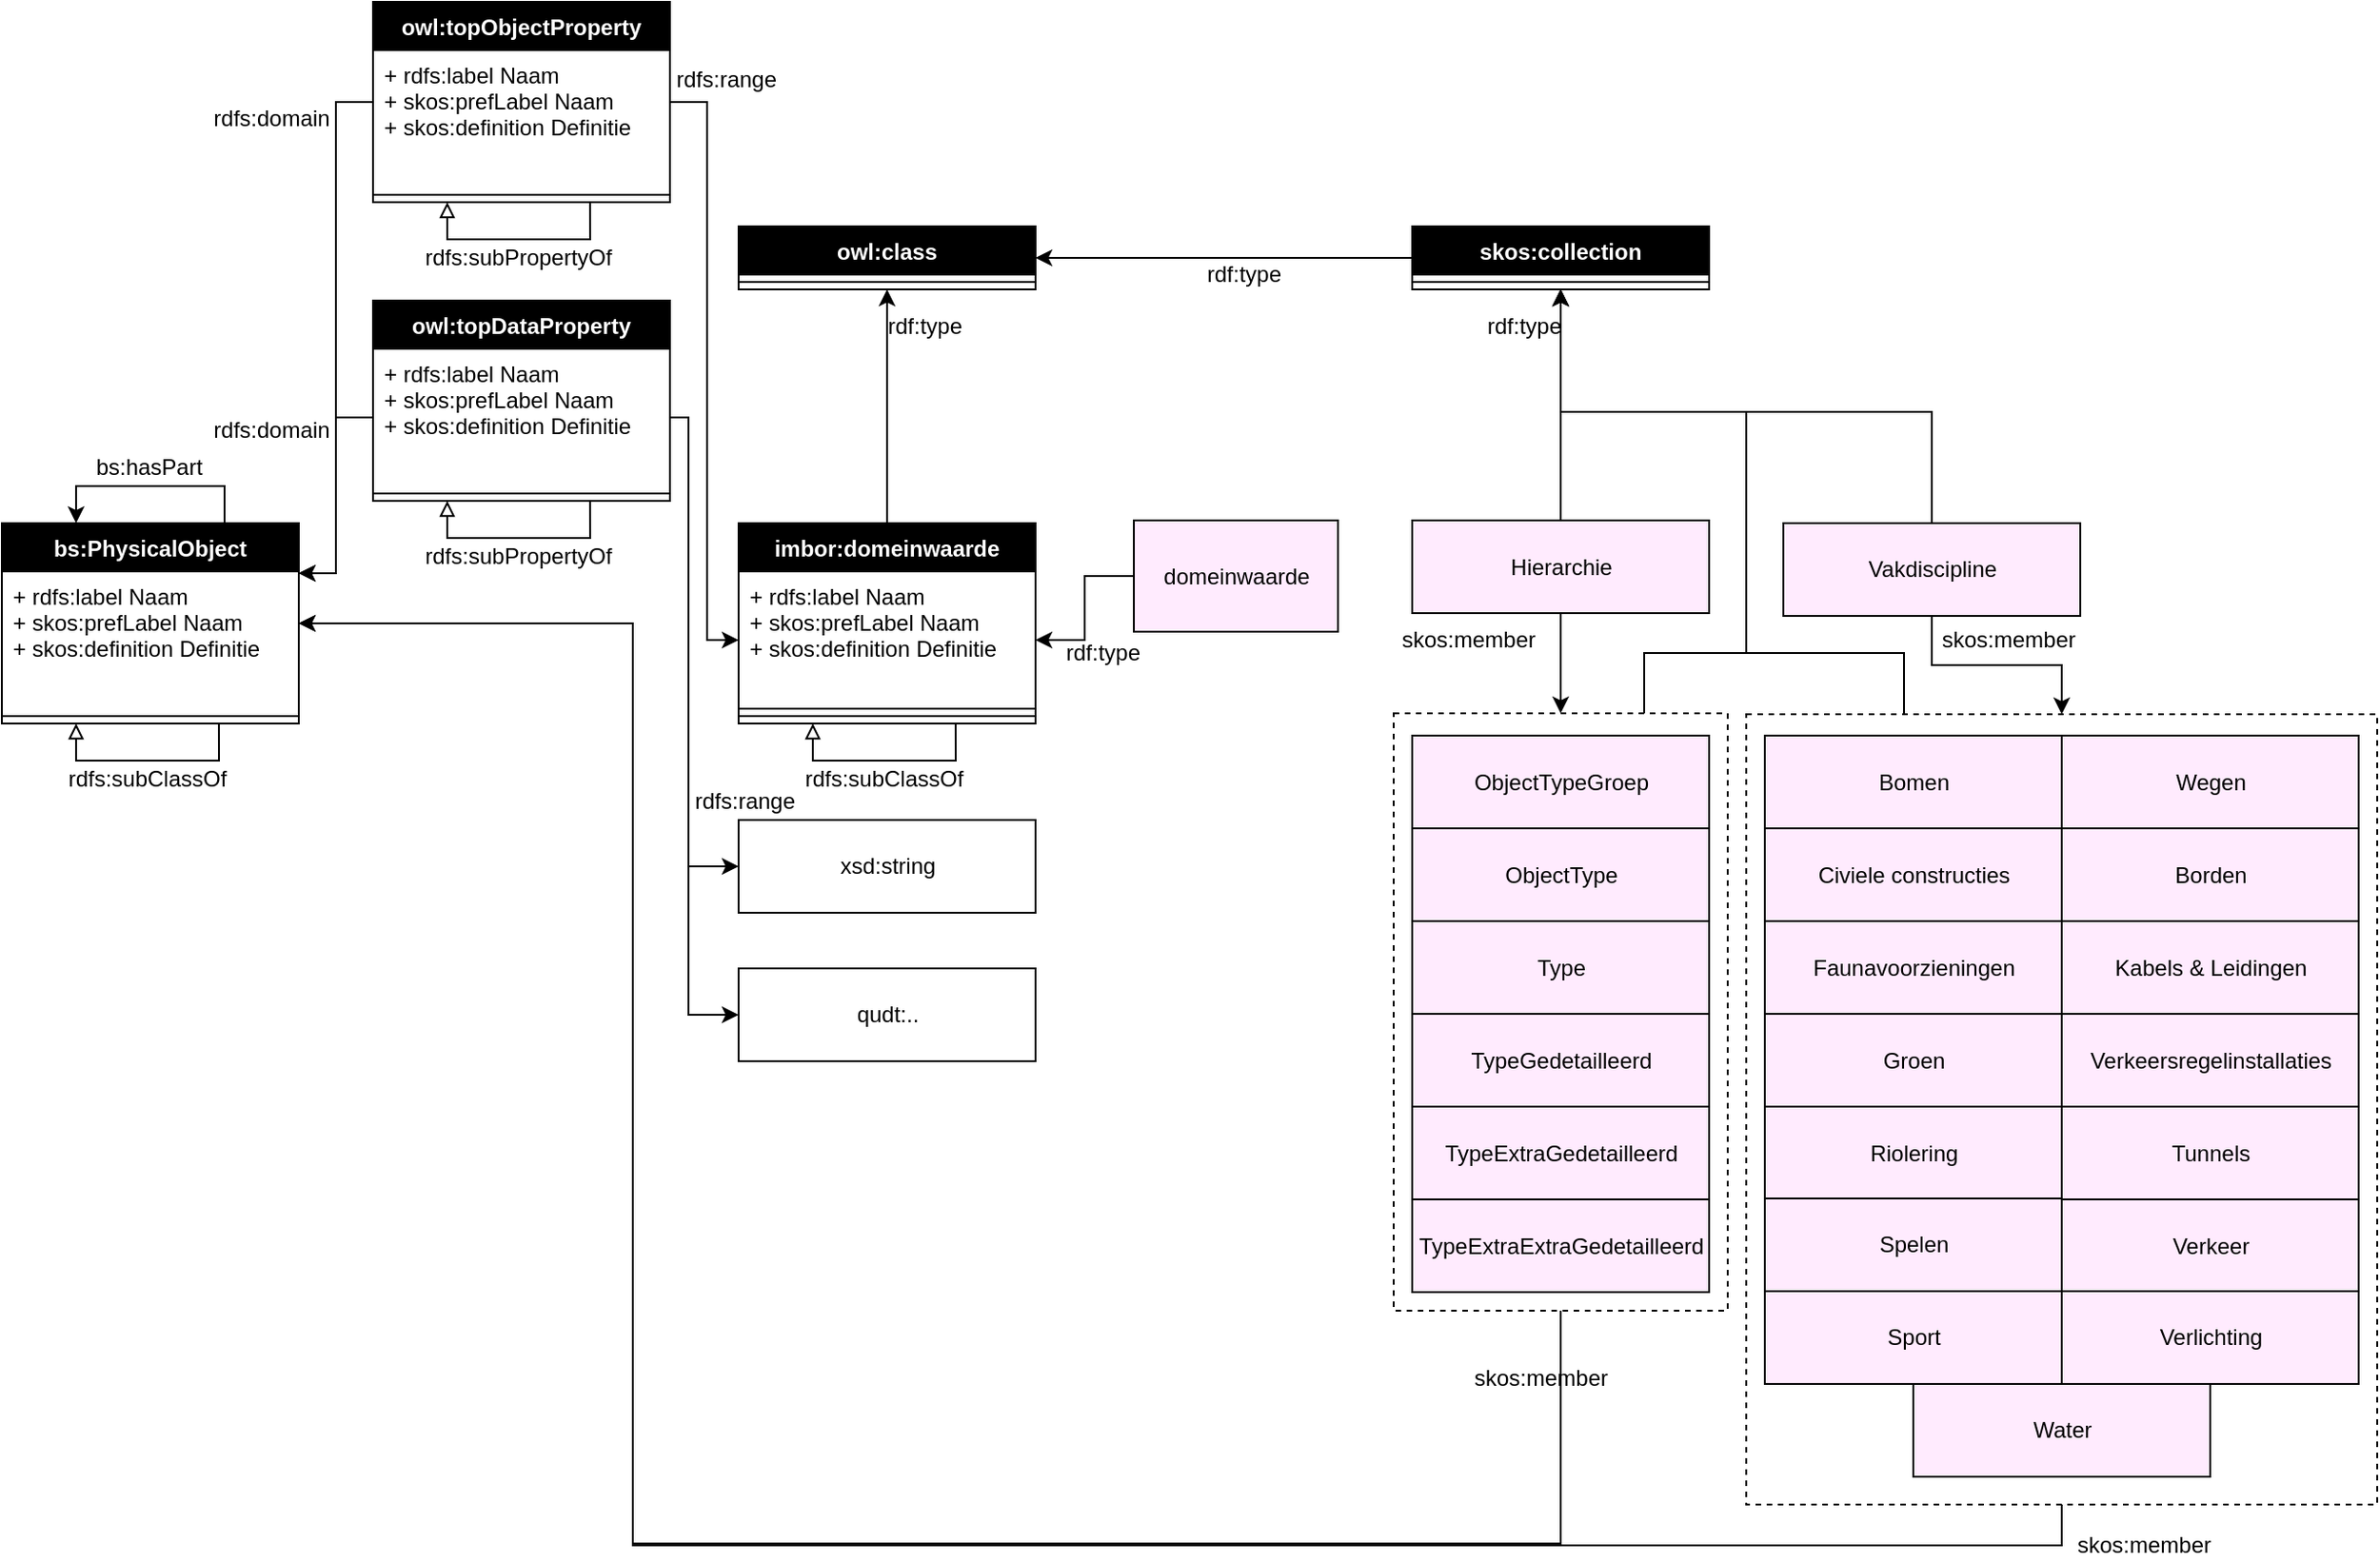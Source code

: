 <mxfile version="12.2.6" type="github" pages="1">
  <diagram id="utYtS54xPpHtGfqf7QsZ" name="Datamodel">
    <mxGraphModel dx="1664" dy="910" grid="1" gridSize="10" guides="1" tooltips="1" connect="1" arrows="1" fold="1" page="1" pageScale="1" pageWidth="1654" pageHeight="1169" background="#FFFFFF" math="0" shadow="0">
      <root>
        <mxCell id="o_YmawMCnEVRwT8X8Bis-0"/>
        <mxCell id="o_YmawMCnEVRwT8X8Bis-1" parent="o_YmawMCnEVRwT8X8Bis-0"/>
        <mxCell id="lGOHhQvc1lmKHhyaHtvI-134" value="" style="rounded=0;whiteSpace=wrap;html=1;fillColor=none;gradientColor=none;fontColor=#000000;dashed=1;strokeColor=#000000;" parent="o_YmawMCnEVRwT8X8Bis-1" vertex="1">
          <mxGeometry x="980" y="424" width="340" height="426" as="geometry"/>
        </mxCell>
        <mxCell id="lGOHhQvc1lmKHhyaHtvI-110" value="" style="rounded=0;whiteSpace=wrap;html=1;fillColor=none;gradientColor=none;fontColor=#000000;dashed=1;strokeColor=#000000;" parent="o_YmawMCnEVRwT8X8Bis-1" vertex="1">
          <mxGeometry x="790" y="423.5" width="180" height="322" as="geometry"/>
        </mxCell>
        <mxCell id="o_YmawMCnEVRwT8X8Bis-14" style="edgeStyle=orthogonalEdgeStyle;rounded=0;orthogonalLoop=1;jettySize=auto;html=1;exitX=0;exitY=0.5;exitDx=0;exitDy=0;labelBackgroundColor=none;fontColor=#000000;entryX=1;entryY=0.25;entryDx=0;entryDy=0;strokeColor=#000000;" parent="o_YmawMCnEVRwT8X8Bis-1" source="lGOHhQvc1lmKHhyaHtvI-51" target="lGOHhQvc1lmKHhyaHtvI-45" edge="1">
          <mxGeometry relative="1" as="geometry">
            <mxPoint x="230" y="321" as="targetPoint"/>
          </mxGeometry>
        </mxCell>
        <mxCell id="o_YmawMCnEVRwT8X8Bis-15" value="&lt;div&gt;rdfs:domain&lt;/div&gt;" style="text;html=1;resizable=0;points=[];align=center;verticalAlign=middle;labelBackgroundColor=none;fontColor=#000000;" parent="o_YmawMCnEVRwT8X8Bis-14" vertex="1" connectable="0">
          <mxGeometry x="-0.45" y="1" relative="1" as="geometry">
            <mxPoint x="-36" y="-52" as="offset"/>
          </mxGeometry>
        </mxCell>
        <mxCell id="lGOHhQvc1lmKHhyaHtvI-1" value="Hierarchie" style="html=1;fontColor=#000000;strokeColor=#000000;fillColor=#FFEBFE;" parent="o_YmawMCnEVRwT8X8Bis-1" vertex="1">
          <mxGeometry x="800" y="319.5" width="160" height="50" as="geometry"/>
        </mxCell>
        <mxCell id="lGOHhQvc1lmKHhyaHtvI-2" value="Vakdiscipline" style="html=1;fontColor=#000000;strokeColor=#000000;fillColor=#FFEBFE;" parent="o_YmawMCnEVRwT8X8Bis-1" vertex="1">
          <mxGeometry x="1000" y="321" width="160" height="50" as="geometry"/>
        </mxCell>
        <mxCell id="lGOHhQvc1lmKHhyaHtvI-5" style="edgeStyle=orthogonalEdgeStyle;rounded=0;orthogonalLoop=1;jettySize=auto;html=1;exitX=0.5;exitY=0;exitDx=0;exitDy=0;fontColor=#000000;labelBackgroundColor=none;entryX=0.5;entryY=1;entryDx=0;entryDy=0;strokeColor=#000000;" parent="o_YmawMCnEVRwT8X8Bis-1" source="lGOHhQvc1lmKHhyaHtvI-1" target="lGOHhQvc1lmKHhyaHtvI-88" edge="1">
          <mxGeometry relative="1" as="geometry">
            <mxPoint x="185" y="221" as="sourcePoint"/>
            <mxPoint x="870" y="221" as="targetPoint"/>
          </mxGeometry>
        </mxCell>
        <mxCell id="lGOHhQvc1lmKHhyaHtvI-6" value="rdf:type" style="text;html=1;resizable=0;points=[];align=center;verticalAlign=middle;labelBackgroundColor=none;fontColor=#000000;" parent="lGOHhQvc1lmKHhyaHtvI-5" vertex="1" connectable="0">
          <mxGeometry x="0.27" y="2" relative="1" as="geometry">
            <mxPoint x="-18" y="-26" as="offset"/>
          </mxGeometry>
        </mxCell>
        <mxCell id="lGOHhQvc1lmKHhyaHtvI-7" style="edgeStyle=orthogonalEdgeStyle;rounded=0;orthogonalLoop=1;jettySize=auto;html=1;exitX=0.5;exitY=0;exitDx=0;exitDy=0;fontColor=#000000;labelBackgroundColor=none;entryX=0.5;entryY=1;entryDx=0;entryDy=0;strokeColor=#000000;" parent="o_YmawMCnEVRwT8X8Bis-1" source="lGOHhQvc1lmKHhyaHtvI-2" target="lGOHhQvc1lmKHhyaHtvI-88" edge="1">
          <mxGeometry relative="1" as="geometry">
            <mxPoint x="572" y="446" as="sourcePoint"/>
            <mxPoint x="880" y="201" as="targetPoint"/>
            <Array as="points">
              <mxPoint x="1080" y="261"/>
              <mxPoint x="880" y="261"/>
            </Array>
          </mxGeometry>
        </mxCell>
        <mxCell id="lGOHhQvc1lmKHhyaHtvI-9" value="&lt;div&gt;ObjectTypeGroep&lt;/div&gt;" style="html=1;fontColor=#000000;strokeColor=#000000;fillColor=#FFEBFE;" parent="o_YmawMCnEVRwT8X8Bis-1" vertex="1">
          <mxGeometry x="800" y="435.5" width="160" height="50" as="geometry"/>
        </mxCell>
        <mxCell id="lGOHhQvc1lmKHhyaHtvI-10" value="&lt;div&gt;ObjectType&lt;/div&gt;" style="html=1;fontColor=#000000;strokeColor=#000000;fillColor=#FFEBFE;" parent="o_YmawMCnEVRwT8X8Bis-1" vertex="1">
          <mxGeometry x="800" y="485.5" width="160" height="50" as="geometry"/>
        </mxCell>
        <mxCell id="lGOHhQvc1lmKHhyaHtvI-11" value="&lt;div&gt;Type&lt;/div&gt;" style="html=1;fontColor=#000000;strokeColor=#000000;fillColor=#FFEBFE;" parent="o_YmawMCnEVRwT8X8Bis-1" vertex="1">
          <mxGeometry x="800" y="535.5" width="160" height="50" as="geometry"/>
        </mxCell>
        <mxCell id="lGOHhQvc1lmKHhyaHtvI-12" value="&lt;div&gt;TypeGedetailleerd&lt;/div&gt;" style="html=1;fontColor=#000000;strokeColor=#000000;fillColor=#FFEBFE;" parent="o_YmawMCnEVRwT8X8Bis-1" vertex="1">
          <mxGeometry x="800" y="585.5" width="160" height="50" as="geometry"/>
        </mxCell>
        <mxCell id="lGOHhQvc1lmKHhyaHtvI-13" value="&lt;div&gt;TypeExtraGedetailleerd&lt;/div&gt;" style="html=1;fontColor=#000000;strokeColor=#000000;fillColor=#FFEBFE;" parent="o_YmawMCnEVRwT8X8Bis-1" vertex="1">
          <mxGeometry x="800" y="635.5" width="160" height="50" as="geometry"/>
        </mxCell>
        <mxCell id="lGOHhQvc1lmKHhyaHtvI-17" value="&lt;div&gt;TypeExtraExtraGedetailleerd&lt;/div&gt;" style="html=1;fontColor=#000000;strokeColor=#000000;fillColor=#FFEBFE;" parent="o_YmawMCnEVRwT8X8Bis-1" vertex="1">
          <mxGeometry x="800" y="685.5" width="160" height="50" as="geometry"/>
        </mxCell>
        <mxCell id="lGOHhQvc1lmKHhyaHtvI-19" style="edgeStyle=orthogonalEdgeStyle;rounded=0;orthogonalLoop=1;jettySize=auto;html=1;exitX=0;exitY=0.5;exitDx=0;exitDy=0;entryX=1;entryY=0.25;entryDx=0;entryDy=0;labelBackgroundColor=none;fontColor=#000000;strokeColor=#000000;" parent="o_YmawMCnEVRwT8X8Bis-1" source="lGOHhQvc1lmKHhyaHtvI-57" target="lGOHhQvc1lmKHhyaHtvI-45" edge="1">
          <mxGeometry relative="1" as="geometry">
            <mxPoint x="490" y="76" as="sourcePoint"/>
            <mxPoint x="240" y="76" as="targetPoint"/>
          </mxGeometry>
        </mxCell>
        <mxCell id="lGOHhQvc1lmKHhyaHtvI-20" value="&lt;div&gt;rdfs:domain&lt;/div&gt;" style="text;html=1;resizable=0;points=[];align=center;verticalAlign=middle;labelBackgroundColor=none;fontColor=#000000;" parent="lGOHhQvc1lmKHhyaHtvI-19" vertex="1" connectable="0">
          <mxGeometry x="-0.45" y="1" relative="1" as="geometry">
            <mxPoint x="-36" y="-7" as="offset"/>
          </mxGeometry>
        </mxCell>
        <mxCell id="lGOHhQvc1lmKHhyaHtvI-27" style="edgeStyle=orthogonalEdgeStyle;rounded=0;orthogonalLoop=1;jettySize=auto;html=1;fontColor=#000000;labelBackgroundColor=none;exitX=0.75;exitY=0;exitDx=0;exitDy=0;entryX=0.25;entryY=0;entryDx=0;entryDy=0;strokeColor=#000000;" parent="o_YmawMCnEVRwT8X8Bis-1" source="lGOHhQvc1lmKHhyaHtvI-45" target="lGOHhQvc1lmKHhyaHtvI-45" edge="1">
          <mxGeometry relative="1" as="geometry">
            <mxPoint x="140" y="251" as="sourcePoint"/>
            <mxPoint x="60" y="281" as="targetPoint"/>
            <Array as="points">
              <mxPoint x="160" y="301"/>
              <mxPoint x="80" y="301"/>
            </Array>
          </mxGeometry>
        </mxCell>
        <mxCell id="lGOHhQvc1lmKHhyaHtvI-28" value="bs:hasPart" style="text;html=1;resizable=0;points=[];align=center;verticalAlign=middle;labelBackgroundColor=none;fontColor=#000000;" parent="lGOHhQvc1lmKHhyaHtvI-27" vertex="1" connectable="0">
          <mxGeometry x="0.138" relative="1" as="geometry">
            <mxPoint x="7" y="-10" as="offset"/>
          </mxGeometry>
        </mxCell>
        <mxCell id="lGOHhQvc1lmKHhyaHtvI-37" value="&lt;div&gt;xsd:string&lt;/div&gt;" style="html=1;fontColor=#000000;labelBackgroundColor=none;fillColor=none;strokeColor=#000000;" parent="o_YmawMCnEVRwT8X8Bis-1" vertex="1">
          <mxGeometry x="437" y="481" width="160" height="50" as="geometry"/>
        </mxCell>
        <mxCell id="lGOHhQvc1lmKHhyaHtvI-38" value="qudt:.." style="html=1;fontColor=#000000;labelBackgroundColor=none;fillColor=none;strokeColor=#000000;" parent="o_YmawMCnEVRwT8X8Bis-1" vertex="1">
          <mxGeometry x="437" y="561" width="160" height="50" as="geometry"/>
        </mxCell>
        <mxCell id="lGOHhQvc1lmKHhyaHtvI-39" style="edgeStyle=orthogonalEdgeStyle;rounded=0;orthogonalLoop=1;jettySize=auto;html=1;exitX=1;exitY=0.5;exitDx=0;exitDy=0;entryX=0;entryY=0.5;entryDx=0;entryDy=0;labelBackgroundColor=none;fontColor=#000000;strokeColor=#000000;" parent="o_YmawMCnEVRwT8X8Bis-1" source="lGOHhQvc1lmKHhyaHtvI-51" target="lGOHhQvc1lmKHhyaHtvI-77" edge="1">
          <mxGeometry relative="1" as="geometry">
            <mxPoint x="370" y="156" as="sourcePoint"/>
            <mxPoint x="200" y="316" as="targetPoint"/>
            <Array as="points">
              <mxPoint x="420" y="94"/>
              <mxPoint x="420" y="384"/>
            </Array>
          </mxGeometry>
        </mxCell>
        <mxCell id="lGOHhQvc1lmKHhyaHtvI-86" value="rdfs:range" style="text;html=1;resizable=0;points=[];align=center;verticalAlign=middle;labelBackgroundColor=none;fontColor=#000000;" parent="lGOHhQvc1lmKHhyaHtvI-39" vertex="1" connectable="0">
          <mxGeometry x="-0.515" y="-66" relative="1" as="geometry">
            <mxPoint x="76" y="-72" as="offset"/>
          </mxGeometry>
        </mxCell>
        <mxCell id="lGOHhQvc1lmKHhyaHtvI-41" style="edgeStyle=orthogonalEdgeStyle;rounded=0;orthogonalLoop=1;jettySize=auto;html=1;exitX=1;exitY=0.5;exitDx=0;exitDy=0;entryX=0;entryY=0.5;entryDx=0;entryDy=0;labelBackgroundColor=none;fontColor=#000000;strokeColor=#000000;" parent="o_YmawMCnEVRwT8X8Bis-1" source="lGOHhQvc1lmKHhyaHtvI-57" target="lGOHhQvc1lmKHhyaHtvI-37" edge="1">
          <mxGeometry relative="1" as="geometry">
            <mxPoint x="530" y="36" as="sourcePoint"/>
            <mxPoint x="690" y="316" as="targetPoint"/>
            <Array as="points">
              <mxPoint x="410" y="264"/>
              <mxPoint x="410" y="506"/>
            </Array>
          </mxGeometry>
        </mxCell>
        <mxCell id="lGOHhQvc1lmKHhyaHtvI-42" value="&lt;div&gt;rdfs:range&lt;/div&gt;" style="text;html=1;resizable=0;points=[];align=center;verticalAlign=middle;labelBackgroundColor=none;fontColor=#000000;" parent="lGOHhQvc1lmKHhyaHtvI-41" vertex="1" connectable="0">
          <mxGeometry x="-0.45" y="1" relative="1" as="geometry">
            <mxPoint x="29" y="140" as="offset"/>
          </mxGeometry>
        </mxCell>
        <mxCell id="lGOHhQvc1lmKHhyaHtvI-43" style="edgeStyle=orthogonalEdgeStyle;rounded=0;orthogonalLoop=1;jettySize=auto;html=1;exitX=1;exitY=0.5;exitDx=0;exitDy=0;entryX=0;entryY=0.5;entryDx=0;entryDy=0;labelBackgroundColor=none;fontColor=#000000;strokeColor=#000000;" parent="o_YmawMCnEVRwT8X8Bis-1" source="lGOHhQvc1lmKHhyaHtvI-57" target="lGOHhQvc1lmKHhyaHtvI-38" edge="1">
          <mxGeometry relative="1" as="geometry">
            <mxPoint x="530" y="156" as="sourcePoint"/>
            <mxPoint x="690" y="431" as="targetPoint"/>
            <Array as="points">
              <mxPoint x="410" y="264"/>
              <mxPoint x="410" y="586"/>
            </Array>
          </mxGeometry>
        </mxCell>
        <mxCell id="lGOHhQvc1lmKHhyaHtvI-45" value="bs:PhysicalObject" style="swimlane;fontStyle=1;align=center;verticalAlign=top;childLayout=stackLayout;horizontal=1;startSize=26;horizontalStack=0;resizeParent=1;resizeParentMax=0;resizeLast=0;collapsible=1;marginBottom=0;fontColor=#FFFFFF;strokeColor=#000000;fillColor=#000000;" parent="o_YmawMCnEVRwT8X8Bis-1" vertex="1">
          <mxGeometry x="40" y="321" width="160" height="108" as="geometry"/>
        </mxCell>
        <mxCell id="lGOHhQvc1lmKHhyaHtvI-46" value="+ rdfs:label Naam&#xa;+ skos:prefLabel Naam&#xa;+ skos:definition Definitie" style="text;strokeColor=none;fillColor=none;align=left;verticalAlign=top;spacingLeft=4;spacingRight=4;overflow=hidden;rotatable=0;points=[[0,0.5],[1,0.5]];portConstraint=eastwest;fontColor=#000000;" parent="lGOHhQvc1lmKHhyaHtvI-45" vertex="1">
          <mxGeometry y="26" width="160" height="74" as="geometry"/>
        </mxCell>
        <mxCell id="lGOHhQvc1lmKHhyaHtvI-47" value="" style="line;strokeWidth=1;fillColor=none;align=left;verticalAlign=middle;spacingTop=-1;spacingLeft=3;spacingRight=3;rotatable=0;labelPosition=right;points=[];portConstraint=eastwest;fontColor=#000000;" parent="lGOHhQvc1lmKHhyaHtvI-45" vertex="1">
          <mxGeometry y="100" width="160" height="8" as="geometry"/>
        </mxCell>
        <mxCell id="o_YmawMCnEVRwT8X8Bis-3" style="edgeStyle=orthogonalEdgeStyle;rounded=0;orthogonalLoop=1;jettySize=auto;html=1;exitX=0.731;exitY=1;exitDx=0;exitDy=0;fontColor=#000000;labelBackgroundColor=none;endArrow=block;endFill=0;exitPerimeter=0;entryX=0.25;entryY=1;entryDx=0;entryDy=0;strokeColor=#000000;" parent="lGOHhQvc1lmKHhyaHtvI-45" source="lGOHhQvc1lmKHhyaHtvI-47" target="lGOHhQvc1lmKHhyaHtvI-45" edge="1">
          <mxGeometry relative="1" as="geometry">
            <Array as="points">
              <mxPoint x="117" y="128"/>
              <mxPoint x="40" y="128"/>
            </Array>
            <mxPoint x="50" y="125" as="targetPoint"/>
          </mxGeometry>
        </mxCell>
        <mxCell id="o_YmawMCnEVRwT8X8Bis-4" value="rdfs:subClassOf" style="text;html=1;resizable=0;points=[];align=center;verticalAlign=middle;labelBackgroundColor=none;fontColor=#000000;" parent="o_YmawMCnEVRwT8X8Bis-3" vertex="1" connectable="0">
          <mxGeometry x="0.138" relative="1" as="geometry">
            <mxPoint x="7" y="10" as="offset"/>
          </mxGeometry>
        </mxCell>
        <mxCell id="lGOHhQvc1lmKHhyaHtvI-51" value="owl:topObjectProperty" style="swimlane;fontStyle=1;align=center;verticalAlign=top;childLayout=stackLayout;horizontal=1;startSize=26;horizontalStack=0;resizeParent=1;resizeParentMax=0;resizeLast=0;collapsible=1;marginBottom=0;fontColor=#FFFFFF;strokeColor=#000000;fillColor=#000000;" parent="o_YmawMCnEVRwT8X8Bis-1" vertex="1">
          <mxGeometry x="240" y="40" width="160" height="108" as="geometry"/>
        </mxCell>
        <mxCell id="lGOHhQvc1lmKHhyaHtvI-52" value="+ rdfs:label Naam&#xa;+ skos:prefLabel Naam&#xa;+ skos:definition Definitie" style="text;strokeColor=none;fillColor=none;align=left;verticalAlign=top;spacingLeft=4;spacingRight=4;overflow=hidden;rotatable=0;points=[[0,0.5],[1,0.5]];portConstraint=eastwest;fontColor=#000000;" parent="lGOHhQvc1lmKHhyaHtvI-51" vertex="1">
          <mxGeometry y="26" width="160" height="74" as="geometry"/>
        </mxCell>
        <mxCell id="lGOHhQvc1lmKHhyaHtvI-53" value="" style="line;strokeWidth=1;fillColor=none;align=left;verticalAlign=middle;spacingTop=-1;spacingLeft=3;spacingRight=3;rotatable=0;labelPosition=right;points=[];portConstraint=eastwest;fontColor=#000000;" parent="lGOHhQvc1lmKHhyaHtvI-51" vertex="1">
          <mxGeometry y="100" width="160" height="8" as="geometry"/>
        </mxCell>
        <mxCell id="lGOHhQvc1lmKHhyaHtvI-54" style="edgeStyle=orthogonalEdgeStyle;rounded=0;orthogonalLoop=1;jettySize=auto;html=1;exitX=0.731;exitY=1;exitDx=0;exitDy=0;fontColor=#000000;labelBackgroundColor=none;endArrow=block;endFill=0;exitPerimeter=0;entryX=0.25;entryY=1;entryDx=0;entryDy=0;strokeColor=#000000;" parent="lGOHhQvc1lmKHhyaHtvI-51" source="lGOHhQvc1lmKHhyaHtvI-53" target="lGOHhQvc1lmKHhyaHtvI-51" edge="1">
          <mxGeometry relative="1" as="geometry">
            <Array as="points">
              <mxPoint x="117" y="128"/>
              <mxPoint x="40" y="128"/>
            </Array>
            <mxPoint x="50" y="125" as="targetPoint"/>
          </mxGeometry>
        </mxCell>
        <mxCell id="lGOHhQvc1lmKHhyaHtvI-55" value="rdfs:subPropertyOf" style="text;html=1;resizable=0;points=[];align=center;verticalAlign=middle;labelBackgroundColor=none;fontColor=#000000;" parent="lGOHhQvc1lmKHhyaHtvI-54" vertex="1" connectable="0">
          <mxGeometry x="0.138" relative="1" as="geometry">
            <mxPoint x="7" y="10" as="offset"/>
          </mxGeometry>
        </mxCell>
        <mxCell id="lGOHhQvc1lmKHhyaHtvI-56" value="owl:topDataProperty" style="swimlane;fontStyle=1;align=center;verticalAlign=top;childLayout=stackLayout;horizontal=1;startSize=26;horizontalStack=0;resizeParent=1;resizeParentMax=0;resizeLast=0;collapsible=1;marginBottom=0;fontColor=#FFFFFF;strokeColor=#000000;fillColor=#000000;" parent="o_YmawMCnEVRwT8X8Bis-1" vertex="1">
          <mxGeometry x="240" y="201" width="160" height="108" as="geometry"/>
        </mxCell>
        <mxCell id="lGOHhQvc1lmKHhyaHtvI-57" value="+ rdfs:label Naam&#xa;+ skos:prefLabel Naam&#xa;+ skos:definition Definitie" style="text;strokeColor=none;fillColor=none;align=left;verticalAlign=top;spacingLeft=4;spacingRight=4;overflow=hidden;rotatable=0;points=[[0,0.5],[1,0.5]];portConstraint=eastwest;fontColor=#000000;" parent="lGOHhQvc1lmKHhyaHtvI-56" vertex="1">
          <mxGeometry y="26" width="160" height="74" as="geometry"/>
        </mxCell>
        <mxCell id="lGOHhQvc1lmKHhyaHtvI-58" value="" style="line;strokeWidth=1;fillColor=none;align=left;verticalAlign=middle;spacingTop=-1;spacingLeft=3;spacingRight=3;rotatable=0;labelPosition=right;points=[];portConstraint=eastwest;fontColor=#000000;" parent="lGOHhQvc1lmKHhyaHtvI-56" vertex="1">
          <mxGeometry y="100" width="160" height="8" as="geometry"/>
        </mxCell>
        <mxCell id="lGOHhQvc1lmKHhyaHtvI-59" style="edgeStyle=orthogonalEdgeStyle;rounded=0;orthogonalLoop=1;jettySize=auto;html=1;exitX=0.731;exitY=1;exitDx=0;exitDy=0;fontColor=#000000;labelBackgroundColor=none;endArrow=block;endFill=0;exitPerimeter=0;entryX=0.25;entryY=1;entryDx=0;entryDy=0;strokeColor=#000000;" parent="lGOHhQvc1lmKHhyaHtvI-56" source="lGOHhQvc1lmKHhyaHtvI-58" target="lGOHhQvc1lmKHhyaHtvI-56" edge="1">
          <mxGeometry relative="1" as="geometry">
            <Array as="points">
              <mxPoint x="117" y="128"/>
              <mxPoint x="40" y="128"/>
            </Array>
            <mxPoint x="50" y="125" as="targetPoint"/>
          </mxGeometry>
        </mxCell>
        <mxCell id="lGOHhQvc1lmKHhyaHtvI-60" value="rdfs:subPropertyOf" style="text;html=1;resizable=0;points=[];align=center;verticalAlign=middle;labelBackgroundColor=none;fontColor=#000000;" parent="lGOHhQvc1lmKHhyaHtvI-59" vertex="1" connectable="0">
          <mxGeometry x="0.138" relative="1" as="geometry">
            <mxPoint x="7" y="10" as="offset"/>
          </mxGeometry>
        </mxCell>
        <mxCell id="lGOHhQvc1lmKHhyaHtvI-71" value="owl:class" style="swimlane;fontStyle=1;align=center;verticalAlign=top;childLayout=stackLayout;horizontal=1;startSize=26;horizontalStack=0;resizeParent=1;resizeParentMax=0;resizeLast=0;collapsible=1;marginBottom=0;fontColor=#FFFFFF;strokeColor=#000000;fillColor=#000000;" parent="o_YmawMCnEVRwT8X8Bis-1" vertex="1">
          <mxGeometry x="437" y="161" width="160" height="34" as="geometry"/>
        </mxCell>
        <mxCell id="lGOHhQvc1lmKHhyaHtvI-73" value="" style="line;strokeWidth=1;fillColor=none;align=left;verticalAlign=middle;spacingTop=-1;spacingLeft=3;spacingRight=3;rotatable=0;labelPosition=right;points=[];portConstraint=eastwest;fontColor=#000000;" parent="lGOHhQvc1lmKHhyaHtvI-71" vertex="1">
          <mxGeometry y="26" width="160" height="8" as="geometry"/>
        </mxCell>
        <mxCell id="lGOHhQvc1lmKHhyaHtvI-76" value="imbor:domeinwaarde" style="swimlane;fontStyle=1;align=center;verticalAlign=top;childLayout=stackLayout;horizontal=1;startSize=26;horizontalStack=0;resizeParent=1;resizeParentMax=0;resizeLast=0;collapsible=1;marginBottom=0;fontColor=#FFFFFF;strokeColor=#000000;fillColor=#000000;" parent="o_YmawMCnEVRwT8X8Bis-1" vertex="1">
          <mxGeometry x="437" y="321" width="160" height="108" as="geometry"/>
        </mxCell>
        <mxCell id="lGOHhQvc1lmKHhyaHtvI-77" value="+ rdfs:label Naam&#xa;+ skos:prefLabel Naam&#xa;+ skos:definition Definitie" style="text;strokeColor=#000000;fillColor=none;align=left;verticalAlign=top;spacingLeft=4;spacingRight=4;overflow=hidden;rotatable=0;points=[[0,0.5],[1,0.5]];portConstraint=eastwest;fontColor=#000000;" parent="lGOHhQvc1lmKHhyaHtvI-76" vertex="1">
          <mxGeometry y="26" width="160" height="74" as="geometry"/>
        </mxCell>
        <mxCell id="lGOHhQvc1lmKHhyaHtvI-78" value="" style="line;strokeWidth=1;fillColor=none;align=left;verticalAlign=middle;spacingTop=-1;spacingLeft=3;spacingRight=3;rotatable=0;labelPosition=right;points=[];portConstraint=eastwest;fontColor=#000000;" parent="lGOHhQvc1lmKHhyaHtvI-76" vertex="1">
          <mxGeometry y="100" width="160" height="8" as="geometry"/>
        </mxCell>
        <mxCell id="lGOHhQvc1lmKHhyaHtvI-79" style="edgeStyle=orthogonalEdgeStyle;rounded=0;orthogonalLoop=1;jettySize=auto;html=1;exitX=0.731;exitY=1;exitDx=0;exitDy=0;fontColor=#000000;labelBackgroundColor=none;endArrow=block;endFill=0;exitPerimeter=0;entryX=0.25;entryY=1;entryDx=0;entryDy=0;strokeColor=#000000;" parent="lGOHhQvc1lmKHhyaHtvI-76" source="lGOHhQvc1lmKHhyaHtvI-78" target="lGOHhQvc1lmKHhyaHtvI-76" edge="1">
          <mxGeometry relative="1" as="geometry">
            <Array as="points">
              <mxPoint x="117" y="128"/>
              <mxPoint x="40" y="128"/>
            </Array>
            <mxPoint x="50" y="125" as="targetPoint"/>
          </mxGeometry>
        </mxCell>
        <mxCell id="lGOHhQvc1lmKHhyaHtvI-80" value="rdfs:subClassOf" style="text;html=1;resizable=0;points=[];align=center;verticalAlign=middle;labelBackgroundColor=none;fontColor=#000000;" parent="lGOHhQvc1lmKHhyaHtvI-79" vertex="1" connectable="0">
          <mxGeometry x="0.138" relative="1" as="geometry">
            <mxPoint x="7" y="10" as="offset"/>
          </mxGeometry>
        </mxCell>
        <mxCell id="lGOHhQvc1lmKHhyaHtvI-83" value="domeinwaarde" style="html=1;fontColor=#000000;fillColor=#FFEBFE;strokeColor=#000000;" parent="o_YmawMCnEVRwT8X8Bis-1" vertex="1">
          <mxGeometry x="650" y="319.5" width="110" height="60" as="geometry"/>
        </mxCell>
        <mxCell id="lGOHhQvc1lmKHhyaHtvI-84" style="edgeStyle=orthogonalEdgeStyle;rounded=0;orthogonalLoop=1;jettySize=auto;html=1;exitX=0;exitY=0.5;exitDx=0;exitDy=0;entryX=1;entryY=0.5;entryDx=0;entryDy=0;labelBackgroundColor=none;fontColor=#000000;strokeColor=#000000;" parent="o_YmawMCnEVRwT8X8Bis-1" source="lGOHhQvc1lmKHhyaHtvI-83" target="lGOHhQvc1lmKHhyaHtvI-77" edge="1">
          <mxGeometry relative="1" as="geometry">
            <mxPoint x="326.724" y="65.069" as="sourcePoint"/>
            <mxPoint x="486.724" y="394.034" as="targetPoint"/>
          </mxGeometry>
        </mxCell>
        <mxCell id="lGOHhQvc1lmKHhyaHtvI-85" value="rdf:type" style="text;html=1;resizable=0;points=[];align=center;verticalAlign=middle;labelBackgroundColor=none;fontColor=#000000;" parent="lGOHhQvc1lmKHhyaHtvI-84" vertex="1" connectable="0">
          <mxGeometry x="0.345" y="-3" relative="1" as="geometry">
            <mxPoint x="12" y="9" as="offset"/>
          </mxGeometry>
        </mxCell>
        <mxCell id="lGOHhQvc1lmKHhyaHtvI-88" value="skos:collection" style="swimlane;fontStyle=1;align=center;verticalAlign=top;childLayout=stackLayout;horizontal=1;startSize=26;horizontalStack=0;resizeParent=1;resizeParentMax=0;resizeLast=0;collapsible=1;marginBottom=0;fontColor=#FFFFFF;strokeColor=#000000;fillColor=#000000;" parent="o_YmawMCnEVRwT8X8Bis-1" vertex="1">
          <mxGeometry x="800" y="161" width="160" height="34" as="geometry"/>
        </mxCell>
        <mxCell id="lGOHhQvc1lmKHhyaHtvI-89" value="" style="line;strokeWidth=1;fillColor=none;align=left;verticalAlign=middle;spacingTop=-1;spacingLeft=3;spacingRight=3;rotatable=0;labelPosition=right;points=[];portConstraint=eastwest;fontColor=#000000;" parent="lGOHhQvc1lmKHhyaHtvI-88" vertex="1">
          <mxGeometry y="26" width="160" height="8" as="geometry"/>
        </mxCell>
        <mxCell id="lGOHhQvc1lmKHhyaHtvI-90" style="edgeStyle=orthogonalEdgeStyle;rounded=0;orthogonalLoop=1;jettySize=auto;html=1;entryX=1;entryY=0.5;entryDx=0;entryDy=0;fontColor=#000000;labelBackgroundColor=none;exitX=0;exitY=0.5;exitDx=0;exitDy=0;strokeColor=#000000;" parent="o_YmawMCnEVRwT8X8Bis-1" source="lGOHhQvc1lmKHhyaHtvI-88" target="lGOHhQvc1lmKHhyaHtvI-71" edge="1">
          <mxGeometry relative="1" as="geometry">
            <mxPoint x="1110" y="271" as="sourcePoint"/>
            <mxPoint x="1365" y="101" as="targetPoint"/>
          </mxGeometry>
        </mxCell>
        <mxCell id="lGOHhQvc1lmKHhyaHtvI-91" value="rdf:type" style="text;html=1;resizable=0;points=[];align=center;verticalAlign=middle;labelBackgroundColor=none;fontColor=#000000;" parent="lGOHhQvc1lmKHhyaHtvI-90" vertex="1" connectable="0">
          <mxGeometry x="0.27" y="2" relative="1" as="geometry">
            <mxPoint x="38" y="7" as="offset"/>
          </mxGeometry>
        </mxCell>
        <mxCell id="lGOHhQvc1lmKHhyaHtvI-93" style="edgeStyle=orthogonalEdgeStyle;rounded=0;orthogonalLoop=1;jettySize=auto;html=1;fontColor=#000000;labelBackgroundColor=none;exitX=0.5;exitY=0;exitDx=0;exitDy=0;entryX=0.5;entryY=1;entryDx=0;entryDy=0;strokeColor=#000000;" parent="o_YmawMCnEVRwT8X8Bis-1" source="lGOHhQvc1lmKHhyaHtvI-76" target="lGOHhQvc1lmKHhyaHtvI-71" edge="1">
          <mxGeometry relative="1" as="geometry">
            <mxPoint x="887" y="188" as="sourcePoint"/>
            <mxPoint x="617" y="231" as="targetPoint"/>
          </mxGeometry>
        </mxCell>
        <mxCell id="lGOHhQvc1lmKHhyaHtvI-94" value="rdf:type" style="text;html=1;resizable=0;points=[];align=center;verticalAlign=middle;labelBackgroundColor=none;fontColor=#000000;" parent="lGOHhQvc1lmKHhyaHtvI-93" vertex="1" connectable="0">
          <mxGeometry x="0.27" y="2" relative="1" as="geometry">
            <mxPoint x="22" y="-26" as="offset"/>
          </mxGeometry>
        </mxCell>
        <mxCell id="lGOHhQvc1lmKHhyaHtvI-97" style="edgeStyle=orthogonalEdgeStyle;rounded=0;orthogonalLoop=1;jettySize=auto;html=1;exitX=0.5;exitY=1;exitDx=0;exitDy=0;fontColor=#000000;labelBackgroundColor=none;entryX=1;entryY=0.5;entryDx=0;entryDy=0;strokeColor=#000000;" parent="o_YmawMCnEVRwT8X8Bis-1" source="lGOHhQvc1lmKHhyaHtvI-110" target="lGOHhQvc1lmKHhyaHtvI-45" edge="1">
          <mxGeometry relative="1" as="geometry">
            <mxPoint x="1410" y="331" as="sourcePoint"/>
            <mxPoint x="230" y="361" as="targetPoint"/>
            <Array as="points">
              <mxPoint x="880" y="871"/>
              <mxPoint x="380" y="871"/>
              <mxPoint x="380" y="375"/>
            </Array>
          </mxGeometry>
        </mxCell>
        <mxCell id="lGOHhQvc1lmKHhyaHtvI-109" value="skos:member" style="text;html=1;resizable=0;points=[];align=center;verticalAlign=middle;labelBackgroundColor=none;fontColor=#000000;" parent="lGOHhQvc1lmKHhyaHtvI-97" vertex="1" connectable="0">
          <mxGeometry x="-0.883" y="-2" relative="1" as="geometry">
            <mxPoint x="-9" y="-39.5" as="offset"/>
          </mxGeometry>
        </mxCell>
        <mxCell id="lGOHhQvc1lmKHhyaHtvI-112" style="edgeStyle=orthogonalEdgeStyle;rounded=0;orthogonalLoop=1;jettySize=auto;html=1;exitX=0.5;exitY=0;exitDx=0;exitDy=0;fontColor=#000000;labelBackgroundColor=none;entryX=0.5;entryY=1;entryDx=0;entryDy=0;endArrow=none;endFill=0;startArrow=classic;startFill=1;strokeColor=#000000;" parent="o_YmawMCnEVRwT8X8Bis-1" source="lGOHhQvc1lmKHhyaHtvI-110" target="lGOHhQvc1lmKHhyaHtvI-1" edge="1">
          <mxGeometry relative="1" as="geometry">
            <mxPoint x="1090" y="331.333" as="sourcePoint"/>
            <mxPoint x="890" y="204.667" as="targetPoint"/>
          </mxGeometry>
        </mxCell>
        <mxCell id="lGOHhQvc1lmKHhyaHtvI-113" value="skos:member" style="text;html=1;resizable=0;points=[];align=center;verticalAlign=middle;labelBackgroundColor=none;fontColor=#000000;" parent="lGOHhQvc1lmKHhyaHtvI-112" vertex="1" connectable="0">
          <mxGeometry x="0.27" y="2" relative="1" as="geometry">
            <mxPoint x="-48" y="-5.5" as="offset"/>
          </mxGeometry>
        </mxCell>
        <mxCell id="lGOHhQvc1lmKHhyaHtvI-114" style="edgeStyle=orthogonalEdgeStyle;rounded=0;orthogonalLoop=1;jettySize=auto;html=1;fontColor=#000000;labelBackgroundColor=none;entryX=0.5;entryY=1;entryDx=0;entryDy=0;exitX=0.75;exitY=0;exitDx=0;exitDy=0;strokeColor=#000000;" parent="o_YmawMCnEVRwT8X8Bis-1" source="lGOHhQvc1lmKHhyaHtvI-110" target="lGOHhQvc1lmKHhyaHtvI-88" edge="1">
          <mxGeometry relative="1" as="geometry">
            <mxPoint x="1000" y="401" as="sourcePoint"/>
            <mxPoint x="890" y="204.667" as="targetPoint"/>
            <Array as="points">
              <mxPoint x="925" y="391"/>
              <mxPoint x="980" y="391"/>
              <mxPoint x="980" y="261"/>
              <mxPoint x="880" y="261"/>
            </Array>
          </mxGeometry>
        </mxCell>
        <mxCell id="lGOHhQvc1lmKHhyaHtvI-117" value="Bomen" style="html=1;fontColor=#000000;strokeColor=#000000;fillColor=#FFEBFE;" parent="o_YmawMCnEVRwT8X8Bis-1" vertex="1">
          <mxGeometry x="990" y="435.5" width="160" height="50" as="geometry"/>
        </mxCell>
        <mxCell id="lGOHhQvc1lmKHhyaHtvI-120" value="&lt;div&gt;Civiele constructies&lt;/div&gt;" style="html=1;fontColor=#000000;strokeColor=#000000;fillColor=#FFEBFE;" parent="o_YmawMCnEVRwT8X8Bis-1" vertex="1">
          <mxGeometry x="990" y="485.5" width="160" height="50" as="geometry"/>
        </mxCell>
        <mxCell id="lGOHhQvc1lmKHhyaHtvI-121" value="Faunavoorzieningen" style="html=1;fontColor=#000000;strokeColor=#000000;fillColor=#FFEBFE;" parent="o_YmawMCnEVRwT8X8Bis-1" vertex="1">
          <mxGeometry x="990" y="535.5" width="160" height="50" as="geometry"/>
        </mxCell>
        <mxCell id="lGOHhQvc1lmKHhyaHtvI-122" value="Groen" style="html=1;fontColor=#000000;strokeColor=#000000;fillColor=#FFEBFE;" parent="o_YmawMCnEVRwT8X8Bis-1" vertex="1">
          <mxGeometry x="990" y="585.5" width="160" height="50" as="geometry"/>
        </mxCell>
        <mxCell id="lGOHhQvc1lmKHhyaHtvI-123" value="Riolering" style="html=1;fontColor=#000000;strokeColor=#000000;fillColor=#FFEBFE;" parent="o_YmawMCnEVRwT8X8Bis-1" vertex="1">
          <mxGeometry x="990" y="635.5" width="160" height="50" as="geometry"/>
        </mxCell>
        <mxCell id="lGOHhQvc1lmKHhyaHtvI-124" value="Spelen" style="html=1;fontColor=#000000;strokeColor=#000000;fillColor=#FFEBFE;" parent="o_YmawMCnEVRwT8X8Bis-1" vertex="1">
          <mxGeometry x="990" y="685" width="160" height="50" as="geometry"/>
        </mxCell>
        <mxCell id="lGOHhQvc1lmKHhyaHtvI-125" value="Sport" style="html=1;fontColor=#000000;strokeColor=#000000;fillColor=#FFEBFE;" parent="o_YmawMCnEVRwT8X8Bis-1" vertex="1">
          <mxGeometry x="990" y="735" width="160" height="50" as="geometry"/>
        </mxCell>
        <mxCell id="lGOHhQvc1lmKHhyaHtvI-126" value="Water" style="html=1;fontColor=#000000;strokeColor=#000000;fillColor=#FFEBFE;" parent="o_YmawMCnEVRwT8X8Bis-1" vertex="1">
          <mxGeometry x="1070" y="785" width="160" height="50" as="geometry"/>
        </mxCell>
        <mxCell id="lGOHhQvc1lmKHhyaHtvI-127" value="Wegen" style="html=1;fontColor=#000000;strokeColor=#000000;fillColor=#FFEBFE;" parent="o_YmawMCnEVRwT8X8Bis-1" vertex="1">
          <mxGeometry x="1150" y="435.5" width="160" height="50" as="geometry"/>
        </mxCell>
        <mxCell id="lGOHhQvc1lmKHhyaHtvI-128" value="Borden" style="html=1;fontColor=#000000;strokeColor=#000000;fillColor=#FFEBFE;" parent="o_YmawMCnEVRwT8X8Bis-1" vertex="1">
          <mxGeometry x="1150" y="485.5" width="160" height="50" as="geometry"/>
        </mxCell>
        <mxCell id="lGOHhQvc1lmKHhyaHtvI-131" value="Tunnels" style="html=1;fontColor=#000000;strokeColor=#000000;fillColor=#FFEBFE;" parent="o_YmawMCnEVRwT8X8Bis-1" vertex="1">
          <mxGeometry x="1150" y="635.5" width="160" height="50" as="geometry"/>
        </mxCell>
        <mxCell id="lGOHhQvc1lmKHhyaHtvI-132" value="Verkeer" style="html=1;fontColor=#000000;strokeColor=#000000;fillColor=#FFEBFE;" parent="o_YmawMCnEVRwT8X8Bis-1" vertex="1">
          <mxGeometry x="1150" y="685.5" width="160" height="50" as="geometry"/>
        </mxCell>
        <mxCell id="lGOHhQvc1lmKHhyaHtvI-133" value="Verlichting" style="html=1;fontColor=#000000;strokeColor=#000000;fillColor=#FFEBFE;" parent="o_YmawMCnEVRwT8X8Bis-1" vertex="1">
          <mxGeometry x="1150" y="735" width="160" height="50" as="geometry"/>
        </mxCell>
        <mxCell id="lGOHhQvc1lmKHhyaHtvI-135" style="edgeStyle=orthogonalEdgeStyle;rounded=0;orthogonalLoop=1;jettySize=auto;html=1;fontColor=#000000;labelBackgroundColor=none;exitX=0.25;exitY=0;exitDx=0;exitDy=0;entryX=0.5;entryY=1;entryDx=0;entryDy=0;strokeColor=#000000;" parent="o_YmawMCnEVRwT8X8Bis-1" source="lGOHhQvc1lmKHhyaHtvI-134" target="lGOHhQvc1lmKHhyaHtvI-88" edge="1">
          <mxGeometry relative="1" as="geometry">
            <mxPoint x="934.529" y="433.529" as="sourcePoint"/>
            <mxPoint x="870" y="211" as="targetPoint"/>
            <Array as="points">
              <mxPoint x="1065" y="391"/>
              <mxPoint x="980" y="391"/>
              <mxPoint x="980" y="261"/>
              <mxPoint x="880" y="261"/>
            </Array>
          </mxGeometry>
        </mxCell>
        <mxCell id="lGOHhQvc1lmKHhyaHtvI-136" style="edgeStyle=orthogonalEdgeStyle;rounded=0;orthogonalLoop=1;jettySize=auto;html=1;exitX=0.5;exitY=0;exitDx=0;exitDy=0;fontColor=#000000;labelBackgroundColor=none;entryX=0.5;entryY=1;entryDx=0;entryDy=0;startArrow=classic;startFill=1;endArrow=none;endFill=0;strokeColor=#000000;" parent="o_YmawMCnEVRwT8X8Bis-1" source="lGOHhQvc1lmKHhyaHtvI-134" target="lGOHhQvc1lmKHhyaHtvI-2" edge="1">
          <mxGeometry relative="1" as="geometry">
            <mxPoint x="890" y="433.833" as="sourcePoint"/>
            <mxPoint x="890" y="379.667" as="targetPoint"/>
          </mxGeometry>
        </mxCell>
        <mxCell id="lGOHhQvc1lmKHhyaHtvI-137" value="skos:member" style="text;html=1;resizable=0;points=[];align=center;verticalAlign=middle;labelBackgroundColor=none;fontColor=#000000;" parent="lGOHhQvc1lmKHhyaHtvI-136" vertex="1" connectable="0">
          <mxGeometry x="0.27" y="2" relative="1" as="geometry">
            <mxPoint x="22.5" y="-15.5" as="offset"/>
          </mxGeometry>
        </mxCell>
        <mxCell id="lGOHhQvc1lmKHhyaHtvI-138" style="edgeStyle=orthogonalEdgeStyle;rounded=0;orthogonalLoop=1;jettySize=auto;html=1;fontColor=#000000;labelBackgroundColor=none;entryX=1;entryY=0.5;entryDx=0;entryDy=0;strokeColor=#000000;exitX=0.5;exitY=1;exitDx=0;exitDy=0;" parent="o_YmawMCnEVRwT8X8Bis-1" source="lGOHhQvc1lmKHhyaHtvI-134" target="lGOHhQvc1lmKHhyaHtvI-45" edge="1">
          <mxGeometry relative="1" as="geometry">
            <mxPoint x="1150" y="900" as="sourcePoint"/>
            <mxPoint x="220" y="401" as="targetPoint"/>
            <Array as="points">
              <mxPoint x="1150" y="872"/>
              <mxPoint x="380" y="872"/>
              <mxPoint x="380" y="375"/>
            </Array>
          </mxGeometry>
        </mxCell>
        <mxCell id="lGOHhQvc1lmKHhyaHtvI-139" value="skos:member" style="text;html=1;resizable=0;points=[];align=center;verticalAlign=middle;labelBackgroundColor=none;fontColor=#000000;" parent="lGOHhQvc1lmKHhyaHtvI-138" vertex="1" connectable="0">
          <mxGeometry x="-0.883" y="-2" relative="1" as="geometry">
            <mxPoint x="108" y="2" as="offset"/>
          </mxGeometry>
        </mxCell>
        <mxCell id="1R9HXMaKe1BVzh2YdzK8-0" value="Kabels &amp;amp; Leidingen" style="html=1;fontColor=#000000;strokeColor=#000000;fillColor=#FFEBFE;" vertex="1" parent="o_YmawMCnEVRwT8X8Bis-1">
          <mxGeometry x="1150" y="535.5" width="160" height="50" as="geometry"/>
        </mxCell>
        <mxCell id="1R9HXMaKe1BVzh2YdzK8-1" value="Verkeersregelinstallaties" style="html=1;fontColor=#000000;strokeColor=#000000;fillColor=#FFEBFE;" vertex="1" parent="o_YmawMCnEVRwT8X8Bis-1">
          <mxGeometry x="1150" y="585.5" width="160" height="50" as="geometry"/>
        </mxCell>
      </root>
    </mxGraphModel>
  </diagram>
</mxfile>
